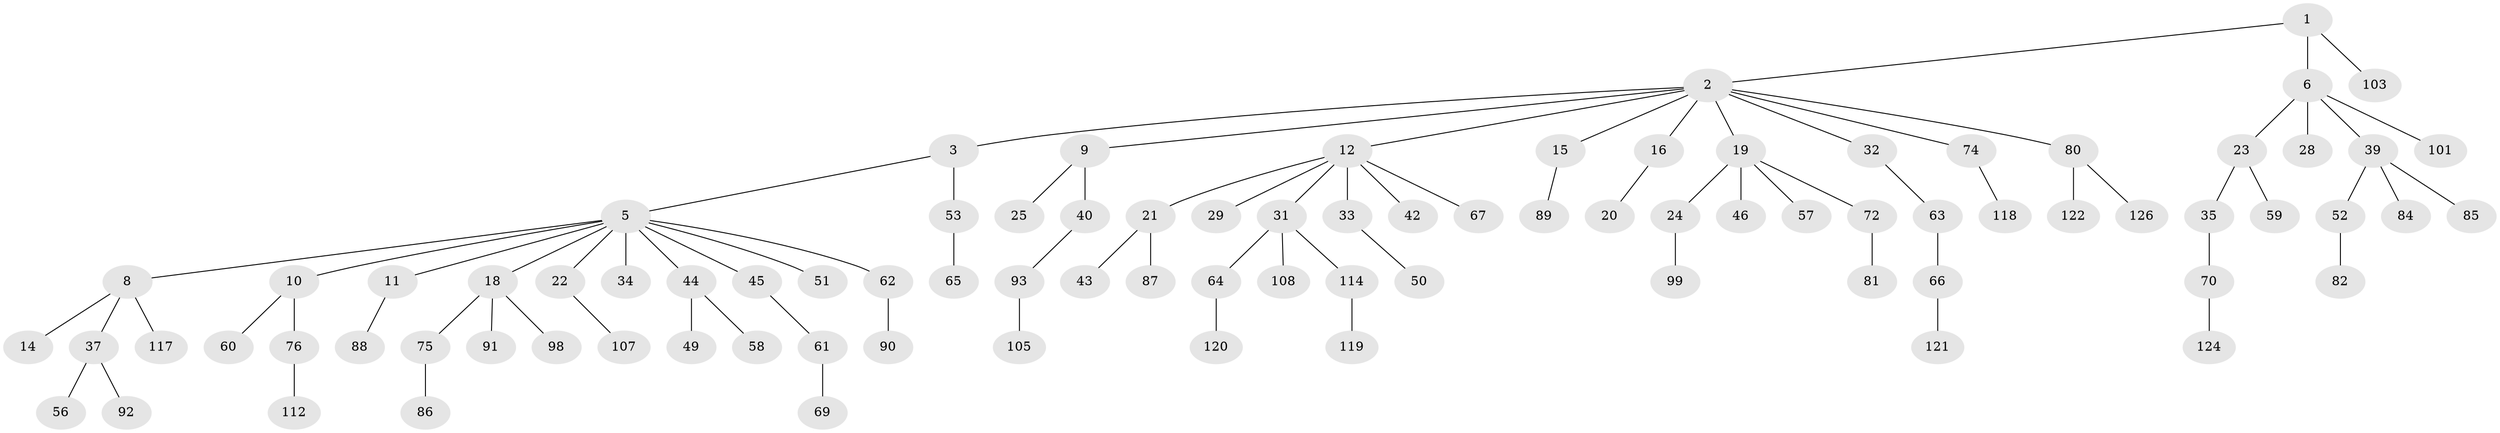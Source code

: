 // Generated by graph-tools (version 1.1) at 2025/52/02/27/25 19:52:10]
// undirected, 89 vertices, 88 edges
graph export_dot {
graph [start="1"]
  node [color=gray90,style=filled];
  1 [super="+27"];
  2 [super="+4"];
  3 [super="+30"];
  5 [super="+7"];
  6 [super="+48"];
  8 [super="+95"];
  9 [super="+94"];
  10 [super="+109"];
  11 [super="+17"];
  12 [super="+13"];
  14;
  15 [super="+47"];
  16 [super="+73"];
  18 [super="+26"];
  19 [super="+55"];
  20 [super="+77"];
  21 [super="+78"];
  22;
  23;
  24 [super="+116"];
  25;
  28;
  29 [super="+36"];
  31 [super="+41"];
  32 [super="+128"];
  33 [super="+38"];
  34;
  35;
  37;
  39 [super="+125"];
  40;
  42;
  43;
  44 [super="+123"];
  45;
  46;
  49;
  50;
  51 [super="+54"];
  52;
  53;
  56 [super="+83"];
  57;
  58 [super="+79"];
  59;
  60;
  61;
  62 [super="+68"];
  63;
  64;
  65;
  66 [super="+71"];
  67;
  69;
  70;
  72;
  74 [super="+104"];
  75 [super="+100"];
  76 [super="+111"];
  80;
  81 [super="+97"];
  82;
  84;
  85;
  86 [super="+96"];
  87 [super="+113"];
  88;
  89;
  90 [super="+110"];
  91;
  92 [super="+102"];
  93;
  98;
  99 [super="+106"];
  101 [super="+115"];
  103;
  105;
  107;
  108;
  112;
  114;
  117;
  118;
  119;
  120;
  121;
  122;
  124 [super="+127"];
  126;
  1 -- 2;
  1 -- 6;
  1 -- 103;
  2 -- 3;
  2 -- 12;
  2 -- 16;
  2 -- 19;
  2 -- 74;
  2 -- 32;
  2 -- 80;
  2 -- 9;
  2 -- 15;
  3 -- 5;
  3 -- 53;
  5 -- 8;
  5 -- 44;
  5 -- 45;
  5 -- 51;
  5 -- 34;
  5 -- 18;
  5 -- 22;
  5 -- 10;
  5 -- 11;
  5 -- 62;
  6 -- 23;
  6 -- 28;
  6 -- 39;
  6 -- 101;
  8 -- 14;
  8 -- 37;
  8 -- 117;
  9 -- 25;
  9 -- 40;
  10 -- 60;
  10 -- 76;
  11 -- 88;
  12 -- 29;
  12 -- 42;
  12 -- 33;
  12 -- 67;
  12 -- 21;
  12 -- 31;
  15 -- 89;
  16 -- 20;
  18 -- 75;
  18 -- 91;
  18 -- 98;
  19 -- 24;
  19 -- 46;
  19 -- 57;
  19 -- 72;
  21 -- 43;
  21 -- 87;
  22 -- 107;
  23 -- 35;
  23 -- 59;
  24 -- 99;
  31 -- 64;
  31 -- 108;
  31 -- 114;
  32 -- 63;
  33 -- 50;
  35 -- 70;
  37 -- 56;
  37 -- 92;
  39 -- 52;
  39 -- 84;
  39 -- 85;
  40 -- 93;
  44 -- 49;
  44 -- 58;
  45 -- 61;
  52 -- 82;
  53 -- 65;
  61 -- 69;
  62 -- 90;
  63 -- 66;
  64 -- 120;
  66 -- 121;
  70 -- 124;
  72 -- 81;
  74 -- 118;
  75 -- 86;
  76 -- 112;
  80 -- 122;
  80 -- 126;
  93 -- 105;
  114 -- 119;
}
